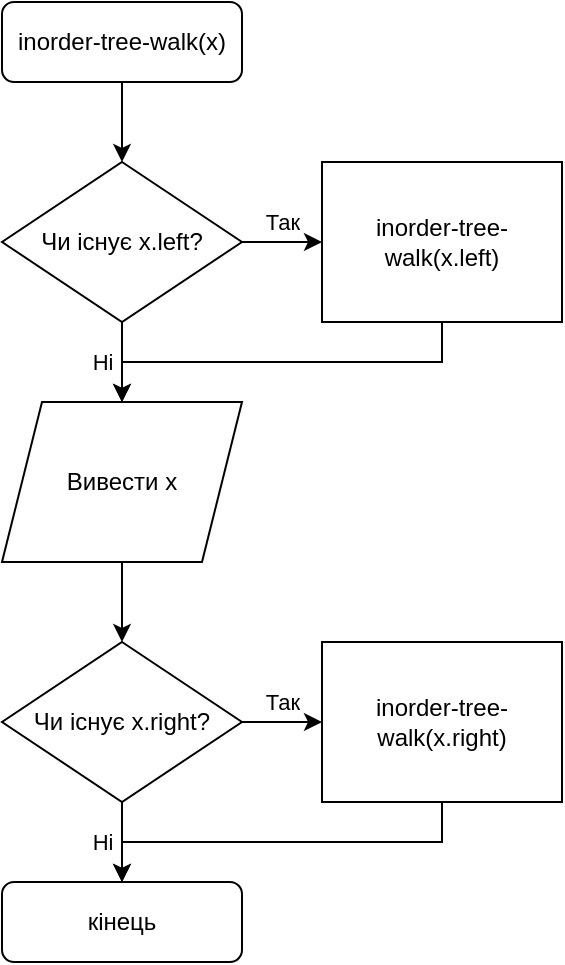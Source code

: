 <mxfile version="14.7.0" type="device"><diagram id="C5RBs43oDa-KdzZeNtuy" name="Page-1"><mxGraphModel dx="868" dy="482" grid="1" gridSize="10" guides="1" tooltips="1" connect="1" arrows="1" fold="1" page="1" pageScale="1" pageWidth="827" pageHeight="1169" math="0" shadow="0"><root><mxCell id="WIyWlLk6GJQsqaUBKTNV-0"/><mxCell id="WIyWlLk6GJQsqaUBKTNV-1" parent="WIyWlLk6GJQsqaUBKTNV-0"/><mxCell id="bqw-FQEreSTnKVYeEwgk-9" value="" style="edgeStyle=orthogonalEdgeStyle;rounded=0;orthogonalLoop=1;jettySize=auto;html=1;" edge="1" parent="WIyWlLk6GJQsqaUBKTNV-1" source="bqw-FQEreSTnKVYeEwgk-0" target="bqw-FQEreSTnKVYeEwgk-2"><mxGeometry relative="1" as="geometry"/></mxCell><mxCell id="bqw-FQEreSTnKVYeEwgk-0" value="inorder-tree-walk(x)" style="rounded=1;whiteSpace=wrap;html=1;" vertex="1" parent="WIyWlLk6GJQsqaUBKTNV-1"><mxGeometry x="320" y="120" width="120" height="40" as="geometry"/></mxCell><mxCell id="bqw-FQEreSTnKVYeEwgk-8" value="Ні" style="edgeStyle=orthogonalEdgeStyle;rounded=0;orthogonalLoop=1;jettySize=auto;html=1;" edge="1" parent="WIyWlLk6GJQsqaUBKTNV-1" source="bqw-FQEreSTnKVYeEwgk-2" target="bqw-FQEreSTnKVYeEwgk-3"><mxGeometry y="-10" relative="1" as="geometry"><mxPoint as="offset"/></mxGeometry></mxCell><mxCell id="bqw-FQEreSTnKVYeEwgk-11" value="Так" style="edgeStyle=orthogonalEdgeStyle;rounded=0;orthogonalLoop=1;jettySize=auto;html=1;" edge="1" parent="WIyWlLk6GJQsqaUBKTNV-1" source="bqw-FQEreSTnKVYeEwgk-2" target="bqw-FQEreSTnKVYeEwgk-10"><mxGeometry y="10" relative="1" as="geometry"><mxPoint as="offset"/></mxGeometry></mxCell><mxCell id="bqw-FQEreSTnKVYeEwgk-2" value="Чи існує x.left?" style="rhombus;whiteSpace=wrap;html=1;" vertex="1" parent="WIyWlLk6GJQsqaUBKTNV-1"><mxGeometry x="320" y="200" width="120" height="80" as="geometry"/></mxCell><mxCell id="bqw-FQEreSTnKVYeEwgk-7" value="" style="edgeStyle=orthogonalEdgeStyle;rounded=0;orthogonalLoop=1;jettySize=auto;html=1;" edge="1" parent="WIyWlLk6GJQsqaUBKTNV-1" source="bqw-FQEreSTnKVYeEwgk-3" target="bqw-FQEreSTnKVYeEwgk-4"><mxGeometry relative="1" as="geometry"/></mxCell><mxCell id="bqw-FQEreSTnKVYeEwgk-3" value="Вивести x" style="shape=parallelogram;perimeter=parallelogramPerimeter;whiteSpace=wrap;html=1;fixedSize=1;size=20;" vertex="1" parent="WIyWlLk6GJQsqaUBKTNV-1"><mxGeometry x="320" y="320" width="120" height="80" as="geometry"/></mxCell><mxCell id="bqw-FQEreSTnKVYeEwgk-6" value="Ні" style="edgeStyle=orthogonalEdgeStyle;rounded=0;orthogonalLoop=1;jettySize=auto;html=1;" edge="1" parent="WIyWlLk6GJQsqaUBKTNV-1" source="bqw-FQEreSTnKVYeEwgk-4" target="bqw-FQEreSTnKVYeEwgk-5"><mxGeometry y="-10" relative="1" as="geometry"><mxPoint as="offset"/></mxGeometry></mxCell><mxCell id="bqw-FQEreSTnKVYeEwgk-14" value="Так" style="edgeStyle=orthogonalEdgeStyle;rounded=0;orthogonalLoop=1;jettySize=auto;html=1;" edge="1" parent="WIyWlLk6GJQsqaUBKTNV-1" source="bqw-FQEreSTnKVYeEwgk-4" target="bqw-FQEreSTnKVYeEwgk-13"><mxGeometry y="10" relative="1" as="geometry"><mxPoint as="offset"/></mxGeometry></mxCell><mxCell id="bqw-FQEreSTnKVYeEwgk-4" value="Чи існує x.right?" style="rhombus;whiteSpace=wrap;html=1;" vertex="1" parent="WIyWlLk6GJQsqaUBKTNV-1"><mxGeometry x="320" y="440" width="120" height="80" as="geometry"/></mxCell><mxCell id="bqw-FQEreSTnKVYeEwgk-5" value="кінець" style="rounded=1;whiteSpace=wrap;html=1;" vertex="1" parent="WIyWlLk6GJQsqaUBKTNV-1"><mxGeometry x="320" y="560" width="120" height="40" as="geometry"/></mxCell><mxCell id="bqw-FQEreSTnKVYeEwgk-12" style="edgeStyle=orthogonalEdgeStyle;rounded=0;orthogonalLoop=1;jettySize=auto;html=1;exitX=0.5;exitY=1;exitDx=0;exitDy=0;entryX=0.5;entryY=0;entryDx=0;entryDy=0;" edge="1" parent="WIyWlLk6GJQsqaUBKTNV-1" source="bqw-FQEreSTnKVYeEwgk-10" target="bqw-FQEreSTnKVYeEwgk-3"><mxGeometry relative="1" as="geometry"/></mxCell><mxCell id="bqw-FQEreSTnKVYeEwgk-10" value="inorder-tree-walk(x.left)" style="rounded=0;whiteSpace=wrap;html=1;" vertex="1" parent="WIyWlLk6GJQsqaUBKTNV-1"><mxGeometry x="480" y="200" width="120" height="80" as="geometry"/></mxCell><mxCell id="bqw-FQEreSTnKVYeEwgk-15" style="edgeStyle=orthogonalEdgeStyle;rounded=0;orthogonalLoop=1;jettySize=auto;html=1;exitX=0.5;exitY=1;exitDx=0;exitDy=0;entryX=0.5;entryY=0;entryDx=0;entryDy=0;" edge="1" parent="WIyWlLk6GJQsqaUBKTNV-1" source="bqw-FQEreSTnKVYeEwgk-13" target="bqw-FQEreSTnKVYeEwgk-5"><mxGeometry relative="1" as="geometry"/></mxCell><mxCell id="bqw-FQEreSTnKVYeEwgk-13" value="inorder-tree-walk(x.right)" style="rounded=0;whiteSpace=wrap;html=1;" vertex="1" parent="WIyWlLk6GJQsqaUBKTNV-1"><mxGeometry x="480" y="440" width="120" height="80" as="geometry"/></mxCell></root></mxGraphModel></diagram></mxfile>